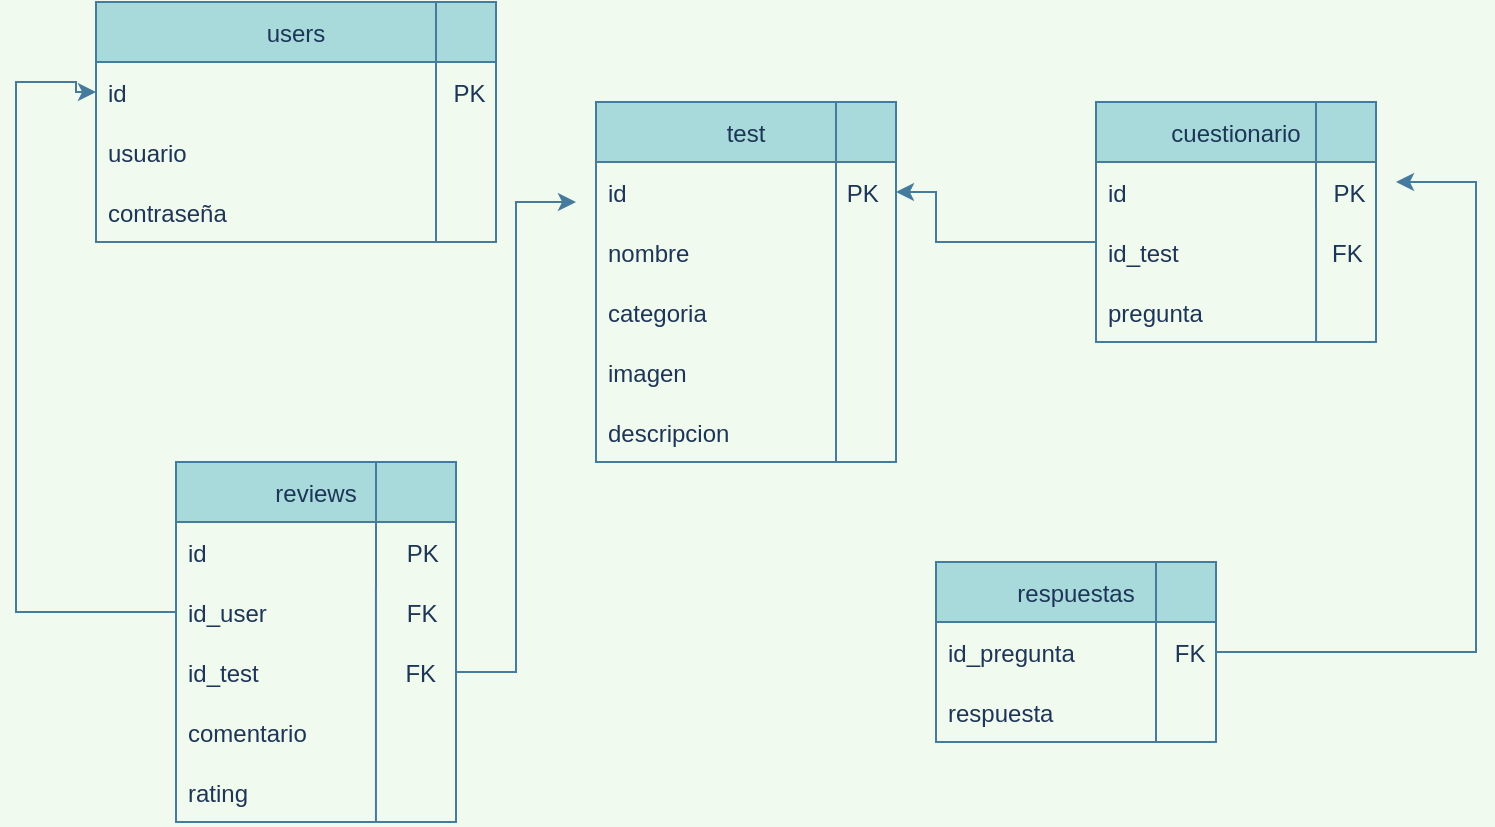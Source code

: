 <mxfile version="20.0.4" type="github">
  <diagram id="FBI5YbVrCDOAB05zJbzw" name="Page-1">
    <mxGraphModel dx="868" dy="482" grid="1" gridSize="10" guides="1" tooltips="1" connect="1" arrows="1" fold="1" page="1" pageScale="1" pageWidth="827" pageHeight="1169" background="#F1FAEE" math="0" shadow="0">
      <root>
        <mxCell id="0" />
        <mxCell id="1" parent="0" />
        <mxCell id="Nqj0HlHGmP3gf9g_5HHB-1" value="users" style="swimlane;fontStyle=0;childLayout=stackLayout;horizontal=1;startSize=30;horizontalStack=0;resizeParent=1;resizeParentMax=0;resizeLast=0;collapsible=1;marginBottom=0;fillColor=#A8DADC;strokeColor=#457B9D;fontColor=#1D3557;" parent="1" vertex="1">
          <mxGeometry x="70" y="40" width="200" height="120" as="geometry" />
        </mxCell>
        <mxCell id="B6xlWO5pIyHw0cBPN945-3" value="" style="endArrow=none;html=1;rounded=0;exitX=0.85;exitY=1;exitDx=0;exitDy=0;exitPerimeter=0;labelBackgroundColor=#F1FAEE;strokeColor=#457B9D;fontColor=#1D3557;" edge="1" parent="Nqj0HlHGmP3gf9g_5HHB-1" source="Nqj0HlHGmP3gf9g_5HHB-4">
          <mxGeometry width="50" height="50" relative="1" as="geometry">
            <mxPoint x="170" y="60" as="sourcePoint" />
            <mxPoint x="170" as="targetPoint" />
          </mxGeometry>
        </mxCell>
        <mxCell id="Nqj0HlHGmP3gf9g_5HHB-2" value="id                                                 PK" style="text;strokeColor=none;fillColor=none;align=left;verticalAlign=middle;spacingLeft=4;spacingRight=4;overflow=hidden;points=[[0,0.5],[1,0.5]];portConstraint=eastwest;rotatable=0;fontColor=#1D3557;" parent="Nqj0HlHGmP3gf9g_5HHB-1" vertex="1">
          <mxGeometry y="30" width="200" height="30" as="geometry" />
        </mxCell>
        <mxCell id="Nqj0HlHGmP3gf9g_5HHB-3" value="usuario" style="text;strokeColor=none;fillColor=none;align=left;verticalAlign=middle;spacingLeft=4;spacingRight=4;overflow=hidden;points=[[0,0.5],[1,0.5]];portConstraint=eastwest;rotatable=0;fontColor=#1D3557;" parent="Nqj0HlHGmP3gf9g_5HHB-1" vertex="1">
          <mxGeometry y="60" width="200" height="30" as="geometry" />
        </mxCell>
        <mxCell id="Nqj0HlHGmP3gf9g_5HHB-4" value="contraseña" style="text;strokeColor=none;fillColor=none;align=left;verticalAlign=middle;spacingLeft=4;spacingRight=4;overflow=hidden;points=[[0,0.5],[1,0.5]];portConstraint=eastwest;rotatable=0;fontColor=#1D3557;" parent="Nqj0HlHGmP3gf9g_5HHB-1" vertex="1">
          <mxGeometry y="90" width="200" height="30" as="geometry" />
        </mxCell>
        <mxCell id="Nqj0HlHGmP3gf9g_5HHB-5" value="test" style="swimlane;fontStyle=0;childLayout=stackLayout;horizontal=1;startSize=30;horizontalStack=0;resizeParent=1;resizeParentMax=0;resizeLast=0;collapsible=1;marginBottom=0;fillColor=#A8DADC;strokeColor=#457B9D;fontColor=#1D3557;" parent="1" vertex="1">
          <mxGeometry x="320" y="90" width="150" height="180" as="geometry" />
        </mxCell>
        <mxCell id="Nqj0HlHGmP3gf9g_5HHB-6" value="id                                 PK" style="text;strokeColor=none;fillColor=none;align=left;verticalAlign=middle;spacingLeft=4;spacingRight=4;overflow=hidden;points=[[0,0.5],[1,0.5]];portConstraint=eastwest;rotatable=0;fontColor=#1D3557;" parent="Nqj0HlHGmP3gf9g_5HHB-5" vertex="1">
          <mxGeometry y="30" width="150" height="30" as="geometry" />
        </mxCell>
        <mxCell id="B6xlWO5pIyHw0cBPN945-5" value="" style="endArrow=none;html=1;rounded=0;labelBackgroundColor=#F1FAEE;strokeColor=#457B9D;fontColor=#1D3557;" edge="1" parent="Nqj0HlHGmP3gf9g_5HHB-5">
          <mxGeometry width="50" height="50" relative="1" as="geometry">
            <mxPoint x="120" y="180" as="sourcePoint" />
            <mxPoint x="120" as="targetPoint" />
            <Array as="points">
              <mxPoint x="120" y="90" />
            </Array>
          </mxGeometry>
        </mxCell>
        <mxCell id="4FuSXF2epnZhFPDt_eYR-1" value="nombre" style="text;strokeColor=none;fillColor=none;align=left;verticalAlign=middle;spacingLeft=4;spacingRight=4;overflow=hidden;points=[[0,0.5],[1,0.5]];portConstraint=eastwest;rotatable=0;fontColor=#1D3557;" parent="Nqj0HlHGmP3gf9g_5HHB-5" vertex="1">
          <mxGeometry y="60" width="150" height="30" as="geometry" />
        </mxCell>
        <mxCell id="4FuSXF2epnZhFPDt_eYR-2" value="categoria" style="text;strokeColor=none;fillColor=none;align=left;verticalAlign=middle;spacingLeft=4;spacingRight=4;overflow=hidden;points=[[0,0.5],[1,0.5]];portConstraint=eastwest;rotatable=0;fontColor=#1D3557;" parent="Nqj0HlHGmP3gf9g_5HHB-5" vertex="1">
          <mxGeometry y="90" width="150" height="30" as="geometry" />
        </mxCell>
        <mxCell id="4FuSXF2epnZhFPDt_eYR-3" value="imagen" style="text;strokeColor=none;fillColor=none;align=left;verticalAlign=middle;spacingLeft=4;spacingRight=4;overflow=hidden;points=[[0,0.5],[1,0.5]];portConstraint=eastwest;rotatable=0;fontColor=#1D3557;" parent="Nqj0HlHGmP3gf9g_5HHB-5" vertex="1">
          <mxGeometry y="120" width="150" height="30" as="geometry" />
        </mxCell>
        <mxCell id="Nqj0HlHGmP3gf9g_5HHB-8" value="descripcion" style="text;strokeColor=none;fillColor=none;align=left;verticalAlign=middle;spacingLeft=4;spacingRight=4;overflow=hidden;points=[[0,0.5],[1,0.5]];portConstraint=eastwest;rotatable=0;fontColor=#1D3557;" parent="Nqj0HlHGmP3gf9g_5HHB-5" vertex="1">
          <mxGeometry y="150" width="150" height="30" as="geometry" />
        </mxCell>
        <mxCell id="Nqj0HlHGmP3gf9g_5HHB-10" value="reviews" style="swimlane;fontStyle=0;childLayout=stackLayout;horizontal=1;startSize=30;horizontalStack=0;resizeParent=1;resizeParentMax=0;resizeLast=0;collapsible=1;marginBottom=0;fillColor=#A8DADC;strokeColor=#457B9D;fontColor=#1D3557;" parent="1" vertex="1">
          <mxGeometry x="110" y="270" width="140" height="180" as="geometry" />
        </mxCell>
        <mxCell id="Nqj0HlHGmP3gf9g_5HHB-11" value="id                              PK" style="text;strokeColor=none;fillColor=none;align=left;verticalAlign=middle;spacingLeft=4;spacingRight=4;overflow=hidden;points=[[0,0.5],[1,0.5]];portConstraint=eastwest;rotatable=0;fontColor=#1D3557;" parent="Nqj0HlHGmP3gf9g_5HHB-10" vertex="1">
          <mxGeometry y="30" width="140" height="30" as="geometry" />
        </mxCell>
        <mxCell id="Nqj0HlHGmP3gf9g_5HHB-12" value="id_user                     FK" style="text;strokeColor=none;fillColor=none;align=left;verticalAlign=middle;spacingLeft=4;spacingRight=4;overflow=hidden;points=[[0,0.5],[1,0.5]];portConstraint=eastwest;rotatable=0;fontColor=#1D3557;" parent="Nqj0HlHGmP3gf9g_5HHB-10" vertex="1">
          <mxGeometry y="60" width="140" height="30" as="geometry" />
        </mxCell>
        <mxCell id="B6xlWO5pIyHw0cBPN945-9" value="" style="endArrow=none;html=1;rounded=0;exitX=0.714;exitY=1;exitDx=0;exitDy=0;exitPerimeter=0;labelBackgroundColor=#F1FAEE;strokeColor=#457B9D;fontColor=#1D3557;" edge="1" parent="Nqj0HlHGmP3gf9g_5HHB-10" source="Nqj0HlHGmP3gf9g_5HHB-17">
          <mxGeometry width="50" height="50" relative="1" as="geometry">
            <mxPoint x="100" y="140" as="sourcePoint" />
            <mxPoint x="100" as="targetPoint" />
          </mxGeometry>
        </mxCell>
        <mxCell id="Nqj0HlHGmP3gf9g_5HHB-13" value="id_test                      FK" style="text;strokeColor=none;fillColor=none;align=left;verticalAlign=middle;spacingLeft=4;spacingRight=4;overflow=hidden;points=[[0,0.5],[1,0.5]];portConstraint=eastwest;rotatable=0;fontColor=#1D3557;" parent="Nqj0HlHGmP3gf9g_5HHB-10" vertex="1">
          <mxGeometry y="90" width="140" height="30" as="geometry" />
        </mxCell>
        <mxCell id="Nqj0HlHGmP3gf9g_5HHB-16" value="comentario" style="text;strokeColor=none;fillColor=none;align=left;verticalAlign=middle;spacingLeft=4;spacingRight=4;overflow=hidden;points=[[0,0.5],[1,0.5]];portConstraint=eastwest;rotatable=0;fontColor=#1D3557;" parent="Nqj0HlHGmP3gf9g_5HHB-10" vertex="1">
          <mxGeometry y="120" width="140" height="30" as="geometry" />
        </mxCell>
        <mxCell id="Nqj0HlHGmP3gf9g_5HHB-17" value="rating" style="text;strokeColor=none;fillColor=none;align=left;verticalAlign=middle;spacingLeft=4;spacingRight=4;overflow=hidden;points=[[0,0.5],[1,0.5]];portConstraint=eastwest;rotatable=0;fontColor=#1D3557;" parent="Nqj0HlHGmP3gf9g_5HHB-10" vertex="1">
          <mxGeometry y="150" width="140" height="30" as="geometry" />
        </mxCell>
        <mxCell id="Nqj0HlHGmP3gf9g_5HHB-20" style="edgeStyle=orthogonalEdgeStyle;rounded=0;orthogonalLoop=1;jettySize=auto;html=1;exitX=1;exitY=0.5;exitDx=0;exitDy=0;labelBackgroundColor=#F1FAEE;strokeColor=#457B9D;fontColor=#1D3557;" parent="1" source="Nqj0HlHGmP3gf9g_5HHB-13" edge="1">
          <mxGeometry relative="1" as="geometry">
            <mxPoint x="310" y="140" as="targetPoint" />
            <Array as="points">
              <mxPoint x="280" y="375" />
              <mxPoint x="280" y="140" />
            </Array>
          </mxGeometry>
        </mxCell>
        <mxCell id="4FuSXF2epnZhFPDt_eYR-7" value="cuestionario" style="swimlane;fontStyle=0;childLayout=stackLayout;horizontal=1;startSize=30;horizontalStack=0;resizeParent=1;resizeParentMax=0;resizeLast=0;collapsible=1;marginBottom=0;fillColor=#A8DADC;strokeColor=#457B9D;fontColor=#1D3557;" parent="1" vertex="1">
          <mxGeometry x="570" y="90" width="140" height="120" as="geometry" />
        </mxCell>
        <mxCell id="4FuSXF2epnZhFPDt_eYR-8" value="id                               PK" style="text;strokeColor=none;fillColor=none;align=left;verticalAlign=middle;spacingLeft=4;spacingRight=4;overflow=hidden;points=[[0,0.5],[1,0.5]];portConstraint=eastwest;rotatable=0;fontColor=#1D3557;" parent="4FuSXF2epnZhFPDt_eYR-7" vertex="1">
          <mxGeometry y="30" width="140" height="30" as="geometry" />
        </mxCell>
        <mxCell id="B6xlWO5pIyHw0cBPN945-4" value="" style="endArrow=none;html=1;rounded=0;exitX=0.786;exitY=1;exitDx=0;exitDy=0;exitPerimeter=0;labelBackgroundColor=#F1FAEE;strokeColor=#457B9D;fontColor=#1D3557;" edge="1" parent="4FuSXF2epnZhFPDt_eYR-7" source="4FuSXF2epnZhFPDt_eYR-10">
          <mxGeometry width="50" height="50" relative="1" as="geometry">
            <mxPoint x="110" y="110" as="sourcePoint" />
            <mxPoint x="110" as="targetPoint" />
          </mxGeometry>
        </mxCell>
        <mxCell id="4FuSXF2epnZhFPDt_eYR-9" value="id_test                       FK" style="text;strokeColor=none;fillColor=none;align=left;verticalAlign=middle;spacingLeft=4;spacingRight=4;overflow=hidden;points=[[0,0.5],[1,0.5]];portConstraint=eastwest;rotatable=0;fontColor=#1D3557;" parent="4FuSXF2epnZhFPDt_eYR-7" vertex="1">
          <mxGeometry y="60" width="140" height="30" as="geometry" />
        </mxCell>
        <mxCell id="4FuSXF2epnZhFPDt_eYR-10" value="pregunta" style="text;strokeColor=none;fillColor=none;align=left;verticalAlign=middle;spacingLeft=4;spacingRight=4;overflow=hidden;points=[[0,0.5],[1,0.5]];portConstraint=eastwest;rotatable=0;fontColor=#1D3557;" parent="4FuSXF2epnZhFPDt_eYR-7" vertex="1">
          <mxGeometry y="90" width="140" height="30" as="geometry" />
        </mxCell>
        <mxCell id="4FuSXF2epnZhFPDt_eYR-13" style="edgeStyle=orthogonalEdgeStyle;rounded=0;orthogonalLoop=1;jettySize=auto;html=1;exitX=0;exitY=0.5;exitDx=0;exitDy=0;entryX=1;entryY=0.5;entryDx=0;entryDy=0;labelBackgroundColor=#F1FAEE;strokeColor=#457B9D;fontColor=#1D3557;" parent="1" source="4FuSXF2epnZhFPDt_eYR-8" target="Nqj0HlHGmP3gf9g_5HHB-6" edge="1">
          <mxGeometry relative="1" as="geometry">
            <mxPoint x="480" y="135" as="targetPoint" />
            <Array as="points">
              <mxPoint x="570" y="160" />
              <mxPoint x="490" y="160" />
              <mxPoint x="490" y="135" />
            </Array>
          </mxGeometry>
        </mxCell>
        <mxCell id="4FuSXF2epnZhFPDt_eYR-18" style="edgeStyle=orthogonalEdgeStyle;rounded=0;orthogonalLoop=1;jettySize=auto;html=1;exitX=0;exitY=0.5;exitDx=0;exitDy=0;entryX=0;entryY=0.5;entryDx=0;entryDy=0;labelBackgroundColor=#F1FAEE;strokeColor=#457B9D;fontColor=#1D3557;" parent="1" source="Nqj0HlHGmP3gf9g_5HHB-12" target="Nqj0HlHGmP3gf9g_5HHB-2" edge="1">
          <mxGeometry relative="1" as="geometry">
            <mxPoint x="60" y="80" as="targetPoint" />
            <Array as="points">
              <mxPoint x="30" y="345" />
              <mxPoint x="30" y="80" />
              <mxPoint x="60" y="80" />
              <mxPoint x="60" y="85" />
            </Array>
          </mxGeometry>
        </mxCell>
        <mxCell id="4FuSXF2epnZhFPDt_eYR-19" value="respuestas" style="swimlane;fontStyle=0;childLayout=stackLayout;horizontal=1;startSize=30;horizontalStack=0;resizeParent=1;resizeParentMax=0;resizeLast=0;collapsible=1;marginBottom=0;fillColor=#A8DADC;strokeColor=#457B9D;fontColor=#1D3557;" parent="1" vertex="1">
          <mxGeometry x="490" y="320" width="140" height="90" as="geometry" />
        </mxCell>
        <mxCell id="4FuSXF2epnZhFPDt_eYR-20" value="id_pregunta               FK" style="text;strokeColor=none;fillColor=none;align=left;verticalAlign=middle;spacingLeft=4;spacingRight=4;overflow=hidden;points=[[0,0.5],[1,0.5]];portConstraint=eastwest;rotatable=0;fontColor=#1D3557;" parent="4FuSXF2epnZhFPDt_eYR-19" vertex="1">
          <mxGeometry y="30" width="140" height="30" as="geometry" />
        </mxCell>
        <mxCell id="B6xlWO5pIyHw0cBPN945-7" value="" style="endArrow=none;html=1;rounded=0;labelBackgroundColor=#F1FAEE;strokeColor=#457B9D;fontColor=#1D3557;" edge="1" parent="4FuSXF2epnZhFPDt_eYR-19">
          <mxGeometry width="50" height="50" relative="1" as="geometry">
            <mxPoint x="110" y="90" as="sourcePoint" />
            <mxPoint x="110" as="targetPoint" />
          </mxGeometry>
        </mxCell>
        <mxCell id="4FuSXF2epnZhFPDt_eYR-22" value="respuesta" style="text;strokeColor=none;fillColor=none;align=left;verticalAlign=middle;spacingLeft=4;spacingRight=4;overflow=hidden;points=[[0,0.5],[1,0.5]];portConstraint=eastwest;rotatable=0;fontColor=#1D3557;" parent="4FuSXF2epnZhFPDt_eYR-19" vertex="1">
          <mxGeometry y="60" width="140" height="30" as="geometry" />
        </mxCell>
        <mxCell id="4FuSXF2epnZhFPDt_eYR-24" style="edgeStyle=orthogonalEdgeStyle;rounded=0;orthogonalLoop=1;jettySize=auto;html=1;exitX=1;exitY=0.5;exitDx=0;exitDy=0;labelBackgroundColor=#F1FAEE;strokeColor=#457B9D;fontColor=#1D3557;" parent="1" source="4FuSXF2epnZhFPDt_eYR-20" edge="1">
          <mxGeometry relative="1" as="geometry">
            <mxPoint x="720" y="130" as="targetPoint" />
            <Array as="points">
              <mxPoint x="760" y="365" />
              <mxPoint x="760" y="130" />
            </Array>
          </mxGeometry>
        </mxCell>
      </root>
    </mxGraphModel>
  </diagram>
</mxfile>

